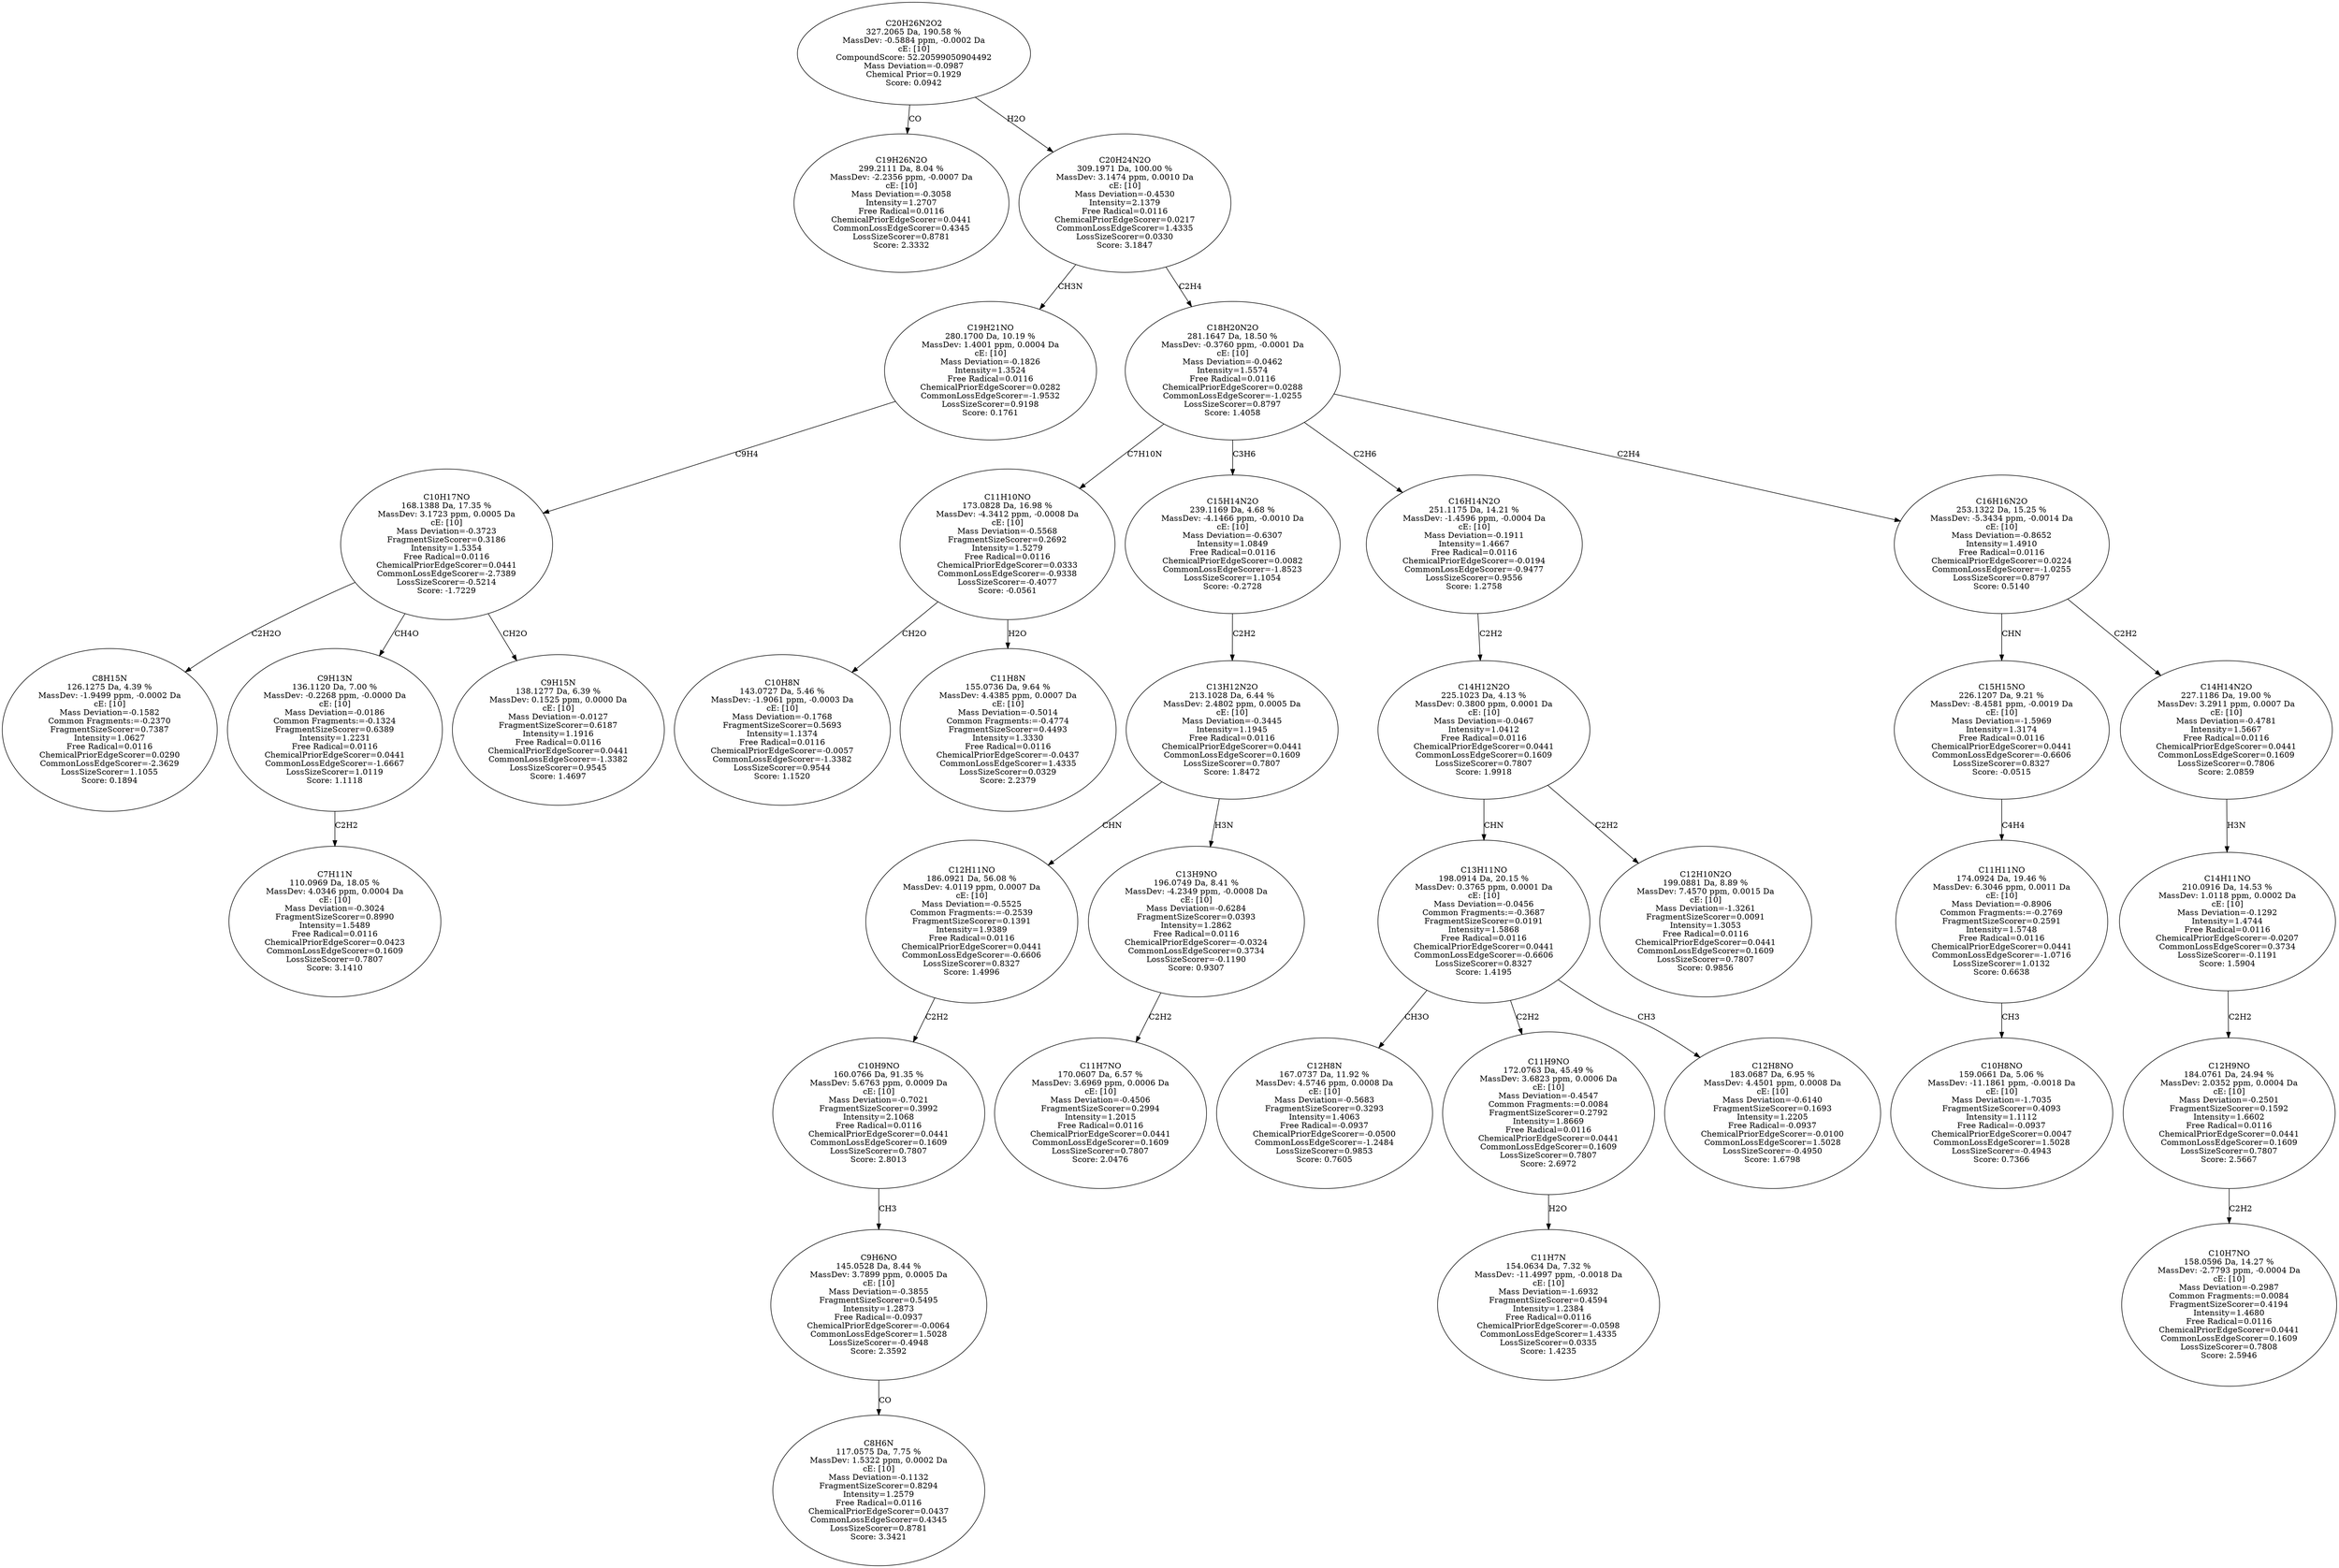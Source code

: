 strict digraph {
v1 [label="C19H26N2O\n299.2111 Da, 8.04 %\nMassDev: -2.2356 ppm, -0.0007 Da\ncE: [10]\nMass Deviation=-0.3058\nIntensity=1.2707\nFree Radical=0.0116\nChemicalPriorEdgeScorer=0.0441\nCommonLossEdgeScorer=0.4345\nLossSizeScorer=0.8781\nScore: 2.3332"];
v2 [label="C8H15N\n126.1275 Da, 4.39 %\nMassDev: -1.9499 ppm, -0.0002 Da\ncE: [10]\nMass Deviation=-0.1582\nCommon Fragments:=-0.2370\nFragmentSizeScorer=0.7387\nIntensity=1.0627\nFree Radical=0.0116\nChemicalPriorEdgeScorer=0.0290\nCommonLossEdgeScorer=-2.3629\nLossSizeScorer=1.1055\nScore: 0.1894"];
v3 [label="C7H11N\n110.0969 Da, 18.05 %\nMassDev: 4.0346 ppm, 0.0004 Da\ncE: [10]\nMass Deviation=-0.3024\nFragmentSizeScorer=0.8990\nIntensity=1.5489\nFree Radical=0.0116\nChemicalPriorEdgeScorer=0.0423\nCommonLossEdgeScorer=0.1609\nLossSizeScorer=0.7807\nScore: 3.1410"];
v4 [label="C9H13N\n136.1120 Da, 7.00 %\nMassDev: -0.2268 ppm, -0.0000 Da\ncE: [10]\nMass Deviation=-0.0186\nCommon Fragments:=-0.1324\nFragmentSizeScorer=0.6389\nIntensity=1.2231\nFree Radical=0.0116\nChemicalPriorEdgeScorer=0.0441\nCommonLossEdgeScorer=-1.6667\nLossSizeScorer=1.0119\nScore: 1.1118"];
v5 [label="C9H15N\n138.1277 Da, 6.39 %\nMassDev: 0.1525 ppm, 0.0000 Da\ncE: [10]\nMass Deviation=-0.0127\nFragmentSizeScorer=0.6187\nIntensity=1.1916\nFree Radical=0.0116\nChemicalPriorEdgeScorer=0.0441\nCommonLossEdgeScorer=-1.3382\nLossSizeScorer=0.9545\nScore: 1.4697"];
v6 [label="C10H17NO\n168.1388 Da, 17.35 %\nMassDev: 3.1723 ppm, 0.0005 Da\ncE: [10]\nMass Deviation=-0.3723\nFragmentSizeScorer=0.3186\nIntensity=1.5354\nFree Radical=0.0116\nChemicalPriorEdgeScorer=0.0441\nCommonLossEdgeScorer=-2.7389\nLossSizeScorer=-0.5214\nScore: -1.7229"];
v7 [label="C19H21NO\n280.1700 Da, 10.19 %\nMassDev: 1.4001 ppm, 0.0004 Da\ncE: [10]\nMass Deviation=-0.1826\nIntensity=1.3524\nFree Radical=0.0116\nChemicalPriorEdgeScorer=0.0282\nCommonLossEdgeScorer=-1.9532\nLossSizeScorer=0.9198\nScore: 0.1761"];
v8 [label="C10H8N\n143.0727 Da, 5.46 %\nMassDev: -1.9061 ppm, -0.0003 Da\ncE: [10]\nMass Deviation=-0.1768\nFragmentSizeScorer=0.5693\nIntensity=1.1374\nFree Radical=0.0116\nChemicalPriorEdgeScorer=-0.0057\nCommonLossEdgeScorer=-1.3382\nLossSizeScorer=0.9544\nScore: 1.1520"];
v9 [label="C11H8N\n155.0736 Da, 9.64 %\nMassDev: 4.4385 ppm, 0.0007 Da\ncE: [10]\nMass Deviation=-0.5014\nCommon Fragments:=-0.4774\nFragmentSizeScorer=0.4493\nIntensity=1.3330\nFree Radical=0.0116\nChemicalPriorEdgeScorer=-0.0437\nCommonLossEdgeScorer=1.4335\nLossSizeScorer=0.0329\nScore: 2.2379"];
v10 [label="C11H10NO\n173.0828 Da, 16.98 %\nMassDev: -4.3412 ppm, -0.0008 Da\ncE: [10]\nMass Deviation=-0.5568\nFragmentSizeScorer=0.2692\nIntensity=1.5279\nFree Radical=0.0116\nChemicalPriorEdgeScorer=0.0333\nCommonLossEdgeScorer=-0.9338\nLossSizeScorer=-0.4077\nScore: -0.0561"];
v11 [label="C8H6N\n117.0575 Da, 7.75 %\nMassDev: 1.5322 ppm, 0.0002 Da\ncE: [10]\nMass Deviation=-0.1132\nFragmentSizeScorer=0.8294\nIntensity=1.2579\nFree Radical=0.0116\nChemicalPriorEdgeScorer=0.0437\nCommonLossEdgeScorer=0.4345\nLossSizeScorer=0.8781\nScore: 3.3421"];
v12 [label="C9H6NO\n145.0528 Da, 8.44 %\nMassDev: 3.7899 ppm, 0.0005 Da\ncE: [10]\nMass Deviation=-0.3855\nFragmentSizeScorer=0.5495\nIntensity=1.2873\nFree Radical=-0.0937\nChemicalPriorEdgeScorer=-0.0064\nCommonLossEdgeScorer=1.5028\nLossSizeScorer=-0.4948\nScore: 2.3592"];
v13 [label="C10H9NO\n160.0766 Da, 91.35 %\nMassDev: 5.6763 ppm, 0.0009 Da\ncE: [10]\nMass Deviation=-0.7021\nFragmentSizeScorer=0.3992\nIntensity=2.1068\nFree Radical=0.0116\nChemicalPriorEdgeScorer=0.0441\nCommonLossEdgeScorer=0.1609\nLossSizeScorer=0.7807\nScore: 2.8013"];
v14 [label="C12H11NO\n186.0921 Da, 56.08 %\nMassDev: 4.0119 ppm, 0.0007 Da\ncE: [10]\nMass Deviation=-0.5525\nCommon Fragments:=-0.2539\nFragmentSizeScorer=0.1391\nIntensity=1.9389\nFree Radical=0.0116\nChemicalPriorEdgeScorer=0.0441\nCommonLossEdgeScorer=-0.6606\nLossSizeScorer=0.8327\nScore: 1.4996"];
v15 [label="C11H7NO\n170.0607 Da, 6.57 %\nMassDev: 3.6969 ppm, 0.0006 Da\ncE: [10]\nMass Deviation=-0.4506\nFragmentSizeScorer=0.2994\nIntensity=1.2015\nFree Radical=0.0116\nChemicalPriorEdgeScorer=0.0441\nCommonLossEdgeScorer=0.1609\nLossSizeScorer=0.7807\nScore: 2.0476"];
v16 [label="C13H9NO\n196.0749 Da, 8.41 %\nMassDev: -4.2349 ppm, -0.0008 Da\ncE: [10]\nMass Deviation=-0.6284\nFragmentSizeScorer=0.0393\nIntensity=1.2862\nFree Radical=0.0116\nChemicalPriorEdgeScorer=-0.0324\nCommonLossEdgeScorer=0.3734\nLossSizeScorer=-0.1190\nScore: 0.9307"];
v17 [label="C13H12N2O\n213.1028 Da, 6.44 %\nMassDev: 2.4802 ppm, 0.0005 Da\ncE: [10]\nMass Deviation=-0.3445\nIntensity=1.1945\nFree Radical=0.0116\nChemicalPriorEdgeScorer=0.0441\nCommonLossEdgeScorer=0.1609\nLossSizeScorer=0.7807\nScore: 1.8472"];
v18 [label="C15H14N2O\n239.1169 Da, 4.68 %\nMassDev: -4.1466 ppm, -0.0010 Da\ncE: [10]\nMass Deviation=-0.6307\nIntensity=1.0849\nFree Radical=0.0116\nChemicalPriorEdgeScorer=0.0082\nCommonLossEdgeScorer=-1.8523\nLossSizeScorer=1.1054\nScore: -0.2728"];
v19 [label="C12H8N\n167.0737 Da, 11.92 %\nMassDev: 4.5746 ppm, 0.0008 Da\ncE: [10]\nMass Deviation=-0.5683\nFragmentSizeScorer=0.3293\nIntensity=1.4063\nFree Radical=-0.0937\nChemicalPriorEdgeScorer=-0.0500\nCommonLossEdgeScorer=-1.2484\nLossSizeScorer=0.9853\nScore: 0.7605"];
v20 [label="C11H7N\n154.0634 Da, 7.32 %\nMassDev: -11.4997 ppm, -0.0018 Da\ncE: [10]\nMass Deviation=-1.6932\nFragmentSizeScorer=0.4594\nIntensity=1.2384\nFree Radical=0.0116\nChemicalPriorEdgeScorer=-0.0598\nCommonLossEdgeScorer=1.4335\nLossSizeScorer=0.0335\nScore: 1.4235"];
v21 [label="C11H9NO\n172.0763 Da, 45.49 %\nMassDev: 3.6823 ppm, 0.0006 Da\ncE: [10]\nMass Deviation=-0.4547\nCommon Fragments:=0.0084\nFragmentSizeScorer=0.2792\nIntensity=1.8669\nFree Radical=0.0116\nChemicalPriorEdgeScorer=0.0441\nCommonLossEdgeScorer=0.1609\nLossSizeScorer=0.7807\nScore: 2.6972"];
v22 [label="C12H8NO\n183.0687 Da, 6.95 %\nMassDev: 4.4501 ppm, 0.0008 Da\ncE: [10]\nMass Deviation=-0.6140\nFragmentSizeScorer=0.1693\nIntensity=1.2205\nFree Radical=-0.0937\nChemicalPriorEdgeScorer=-0.0100\nCommonLossEdgeScorer=1.5028\nLossSizeScorer=-0.4950\nScore: 1.6798"];
v23 [label="C13H11NO\n198.0914 Da, 20.15 %\nMassDev: 0.3765 ppm, 0.0001 Da\ncE: [10]\nMass Deviation=-0.0456\nCommon Fragments:=-0.3687\nFragmentSizeScorer=0.0191\nIntensity=1.5868\nFree Radical=0.0116\nChemicalPriorEdgeScorer=0.0441\nCommonLossEdgeScorer=-0.6606\nLossSizeScorer=0.8327\nScore: 1.4195"];
v24 [label="C12H10N2O\n199.0881 Da, 8.89 %\nMassDev: 7.4570 ppm, 0.0015 Da\ncE: [10]\nMass Deviation=-1.3261\nFragmentSizeScorer=0.0091\nIntensity=1.3053\nFree Radical=0.0116\nChemicalPriorEdgeScorer=0.0441\nCommonLossEdgeScorer=0.1609\nLossSizeScorer=0.7807\nScore: 0.9856"];
v25 [label="C14H12N2O\n225.1023 Da, 4.13 %\nMassDev: 0.3800 ppm, 0.0001 Da\ncE: [10]\nMass Deviation=-0.0467\nIntensity=1.0412\nFree Radical=0.0116\nChemicalPriorEdgeScorer=0.0441\nCommonLossEdgeScorer=0.1609\nLossSizeScorer=0.7807\nScore: 1.9918"];
v26 [label="C16H14N2O\n251.1175 Da, 14.21 %\nMassDev: -1.4596 ppm, -0.0004 Da\ncE: [10]\nMass Deviation=-0.1911\nIntensity=1.4667\nFree Radical=0.0116\nChemicalPriorEdgeScorer=-0.0194\nCommonLossEdgeScorer=-0.9477\nLossSizeScorer=0.9556\nScore: 1.2758"];
v27 [label="C10H8NO\n159.0661 Da, 5.06 %\nMassDev: -11.1861 ppm, -0.0018 Da\ncE: [10]\nMass Deviation=-1.7035\nFragmentSizeScorer=0.4093\nIntensity=1.1112\nFree Radical=-0.0937\nChemicalPriorEdgeScorer=0.0047\nCommonLossEdgeScorer=1.5028\nLossSizeScorer=-0.4943\nScore: 0.7366"];
v28 [label="C11H11NO\n174.0924 Da, 19.46 %\nMassDev: 6.3046 ppm, 0.0011 Da\ncE: [10]\nMass Deviation=-0.8906\nCommon Fragments:=-0.2769\nFragmentSizeScorer=0.2591\nIntensity=1.5748\nFree Radical=0.0116\nChemicalPriorEdgeScorer=0.0441\nCommonLossEdgeScorer=-1.0716\nLossSizeScorer=1.0132\nScore: 0.6638"];
v29 [label="C15H15NO\n226.1207 Da, 9.21 %\nMassDev: -8.4581 ppm, -0.0019 Da\ncE: [10]\nMass Deviation=-1.5969\nIntensity=1.3174\nFree Radical=0.0116\nChemicalPriorEdgeScorer=0.0441\nCommonLossEdgeScorer=-0.6606\nLossSizeScorer=0.8327\nScore: -0.0515"];
v30 [label="C10H7NO\n158.0596 Da, 14.27 %\nMassDev: -2.7793 ppm, -0.0004 Da\ncE: [10]\nMass Deviation=-0.2987\nCommon Fragments:=0.0084\nFragmentSizeScorer=0.4194\nIntensity=1.4680\nFree Radical=0.0116\nChemicalPriorEdgeScorer=0.0441\nCommonLossEdgeScorer=0.1609\nLossSizeScorer=0.7808\nScore: 2.5946"];
v31 [label="C12H9NO\n184.0761 Da, 24.94 %\nMassDev: 2.0352 ppm, 0.0004 Da\ncE: [10]\nMass Deviation=-0.2501\nFragmentSizeScorer=0.1592\nIntensity=1.6602\nFree Radical=0.0116\nChemicalPriorEdgeScorer=0.0441\nCommonLossEdgeScorer=0.1609\nLossSizeScorer=0.7807\nScore: 2.5667"];
v32 [label="C14H11NO\n210.0916 Da, 14.53 %\nMassDev: 1.0118 ppm, 0.0002 Da\ncE: [10]\nMass Deviation=-0.1292\nIntensity=1.4744\nFree Radical=0.0116\nChemicalPriorEdgeScorer=-0.0207\nCommonLossEdgeScorer=0.3734\nLossSizeScorer=-0.1191\nScore: 1.5904"];
v33 [label="C14H14N2O\n227.1186 Da, 19.00 %\nMassDev: 3.2911 ppm, 0.0007 Da\ncE: [10]\nMass Deviation=-0.4781\nIntensity=1.5667\nFree Radical=0.0116\nChemicalPriorEdgeScorer=0.0441\nCommonLossEdgeScorer=0.1609\nLossSizeScorer=0.7806\nScore: 2.0859"];
v34 [label="C16H16N2O\n253.1322 Da, 15.25 %\nMassDev: -5.3434 ppm, -0.0014 Da\ncE: [10]\nMass Deviation=-0.8652\nIntensity=1.4910\nFree Radical=0.0116\nChemicalPriorEdgeScorer=0.0224\nCommonLossEdgeScorer=-1.0255\nLossSizeScorer=0.8797\nScore: 0.5140"];
v35 [label="C18H20N2O\n281.1647 Da, 18.50 %\nMassDev: -0.3760 ppm, -0.0001 Da\ncE: [10]\nMass Deviation=-0.0462\nIntensity=1.5574\nFree Radical=0.0116\nChemicalPriorEdgeScorer=0.0288\nCommonLossEdgeScorer=-1.0255\nLossSizeScorer=0.8797\nScore: 1.4058"];
v36 [label="C20H24N2O\n309.1971 Da, 100.00 %\nMassDev: 3.1474 ppm, 0.0010 Da\ncE: [10]\nMass Deviation=-0.4530\nIntensity=2.1379\nFree Radical=0.0116\nChemicalPriorEdgeScorer=0.0217\nCommonLossEdgeScorer=1.4335\nLossSizeScorer=0.0330\nScore: 3.1847"];
v37 [label="C20H26N2O2\n327.2065 Da, 190.58 %\nMassDev: -0.5884 ppm, -0.0002 Da\ncE: [10]\nCompoundScore: 52.20599050904492\nMass Deviation=-0.0987\nChemical Prior=0.1929\nScore: 0.0942"];
v37 -> v1 [label="CO"];
v6 -> v2 [label="C2H2O"];
v4 -> v3 [label="C2H2"];
v6 -> v4 [label="CH4O"];
v6 -> v5 [label="CH2O"];
v7 -> v6 [label="C9H4"];
v36 -> v7 [label="CH3N"];
v10 -> v8 [label="CH2O"];
v10 -> v9 [label="H2O"];
v35 -> v10 [label="C7H10N"];
v12 -> v11 [label="CO"];
v13 -> v12 [label="CH3"];
v14 -> v13 [label="C2H2"];
v17 -> v14 [label="CHN"];
v16 -> v15 [label="C2H2"];
v17 -> v16 [label="H3N"];
v18 -> v17 [label="C2H2"];
v35 -> v18 [label="C3H6"];
v23 -> v19 [label="CH3O"];
v21 -> v20 [label="H2O"];
v23 -> v21 [label="C2H2"];
v23 -> v22 [label="CH3"];
v25 -> v23 [label="CHN"];
v25 -> v24 [label="C2H2"];
v26 -> v25 [label="C2H2"];
v35 -> v26 [label="C2H6"];
v28 -> v27 [label="CH3"];
v29 -> v28 [label="C4H4"];
v34 -> v29 [label="CHN"];
v31 -> v30 [label="C2H2"];
v32 -> v31 [label="C2H2"];
v33 -> v32 [label="H3N"];
v34 -> v33 [label="C2H2"];
v35 -> v34 [label="C2H4"];
v36 -> v35 [label="C2H4"];
v37 -> v36 [label="H2O"];
}